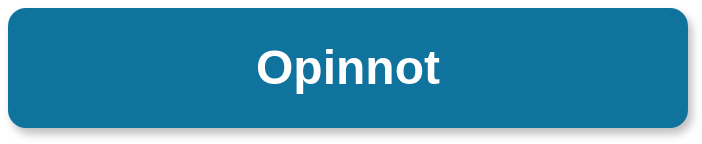 <mxfile>
    <diagram id="tJszx6Gl-No6UOS6jMcy" name="Chart">
        <mxGraphModel dx="2029" dy="1195" grid="1" gridSize="10" guides="1" tooltips="1" connect="1" arrows="1" fold="1" page="1" pageScale="1" pageWidth="850" pageHeight="1100" math="0" shadow="0">
            <root>
                <mxCell id="0"/>
                <mxCell id="1" parent="0"/>
                <mxCell id="FmhOpoX-yID1eiWGU3ZW-1" value="Opinnot" style="whiteSpace=wrap;rounded=1;shadow=1;fillColor=#10739E;strokeColor=none;fontColor=#FFFFFF;fontStyle=1;fontSize=24" parent="1" vertex="1">
                    <mxGeometry x="220" width="340" height="60" as="geometry"/>
                </mxCell>
            </root>
        </mxGraphModel>
    </diagram>
</mxfile>